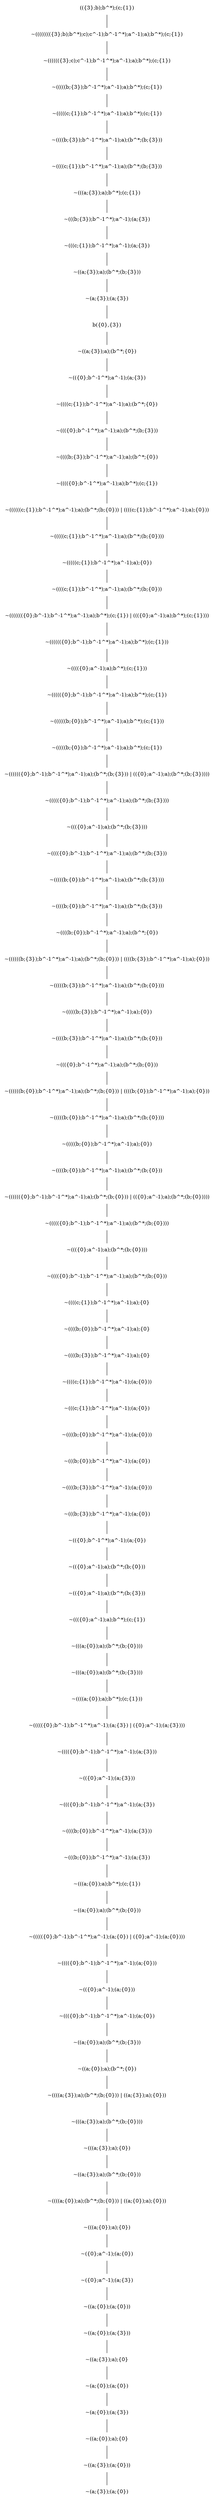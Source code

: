 graph {
node[shape="plaintext"]
N0x14a40cda0[label="(({3};b);b^*);(c;{1})"];
N0x14a40d0d0[label="~(((((((({3};b);b^*);c);c^-1);b^-1^*);a^-1);a);b^*);(c;{1})"];
N0x14a40d8a0[label="~(((((({3};c);c^-1);b^-1^*);a^-1);a);b^*);(c;{1})"];
N0x14a40df10[label="~(((((b;{3});b^-1^*);a^-1);a);b^*);(c;{1})"];
N0x14a40e490[label="~(((((c;{1});b^-1^*);a^-1);a);b^*);(c;{1})"];
N0x14a40ea90[label="~((((b;{3});b^-1^*);a^-1);a);(b^*;(b;{3}))"];
N0x14a40f0a0[label="~((((c;{1});b^-1^*);a^-1);a);(b^*;(b;{3}))"];
N0x14a40f620[label="~(((a;{3});a);b^*);(c;{1})"];
N0x14a40f990[label="~(((b;{3});b^-1^*);a^-1);(a;{3})"];
N0x14a40ea20[label="~(((c;{1});b^-1^*);a^-1);(a;{3})"];
N0x14a410210[label="~((a;{3});a);(b^*;(b;{3}))"];
N0x14a4105b0[label="~(a;{3});(a;{3})"];
N0x14a40f950[label="b({0},{3})"];
N0x14a409c20[label="~((a;{3});a);(b^*;{0})"];
N0x14a40a040[label="~(({0};b^-1^*);a^-1);(a;{3})"];
N0x14a40a6d0[label="~((((c;{1});b^-1^*);a^-1);a);(b^*;{0})"];
N0x14a40b0b0[label="~((({0};b^-1^*);a^-1);a);(b^*;(b;{3}))"];
N0x14a40b0f0[label="~((((b;{3});b^-1^*);a^-1);a);(b^*;{0})"];
N0x14a40b630[label="~(((({0};b^-1^*);a^-1);a);b^*);(c;{1})"];
N0x14a40c2a0[label="~((((((c;{1});b^-1^*);a^-1);a);(b^*;(b;{0})) | ((((c;{1});b^-1^*);a^-1);a);{0}))"];
N0x14a40c870[label="~(((((c;{1});b^-1^*);a^-1);a);(b^*;(b;{0})))"];
N0x14a411240[label="~(((((c;{1});b^-1^*);a^-1);a);{0})"];
N0x14a40b270[label="~((((c;{1});b^-1^*);a^-1);a);(b^*;(b;{0}))"];
N0x14a4117a0[label="~((((((({0};b^-1);b^-1^*);a^-1);a);b^*);(c;{1}) | ((({0};a^-1);a);b^*);(c;{1})))"];
N0x14a411df0[label="~(((((({0};b^-1);b^-1^*);a^-1);a);b^*);(c;{1}))"];
N0x14a412bc0[label="~(((({0};a^-1);a);b^*);(c;{1}))"];
N0x14a40b340[label="~((((({0};b^-1);b^-1^*);a^-1);a);b^*);(c;{1})"];
N0x14a412340[label="~((((((b;{0});b^-1^*);a^-1);a);b^*);(c;{1}))"];
N0x14a412830[label="~(((((b;{0});b^-1^*);a^-1);a);b^*);(c;{1})"];
N0x14a413c60[label="~(((((({0};b^-1);b^-1^*);a^-1);a);(b^*;(b;{3})) | (({0};a^-1);a);(b^*;(b;{3}))))"];
N0x14a414260[label="~((((({0};b^-1);b^-1^*);a^-1);a);(b^*;(b;{3})))"];
N0x14a415090[label="~((({0};a^-1);a);(b^*;(b;{3})))"];
N0x14a413090[label="~(((({0};b^-1);b^-1^*);a^-1);a);(b^*;(b;{3}))"];
N0x14a4147c0[label="~(((((b;{0});b^-1^*);a^-1);a);(b^*;(b;{3})))"];
N0x14a415980[label="~((((b;{0});b^-1^*);a^-1);a);(b^*;(b;{3}))"];
N0x14a4109a0[label="~((((b;{0});b^-1^*);a^-1);a);(b^*;{0})"];
N0x14a4166e0[label="~((((((b;{3});b^-1^*);a^-1);a);(b^*;(b;{0})) | ((((b;{3});b^-1^*);a^-1);a);{0}))"];
N0x14a416cb0[label="~(((((b;{3});b^-1^*);a^-1);a);(b^*;(b;{0})))"];
N0x14a417a70[label="~(((((b;{3});b^-1^*);a^-1);a);{0})"];
N0x14a415600[label="~((((b;{3});b^-1^*);a^-1);a);(b^*;(b;{0}))"];
N0x14a340ef0[label="~((({0};b^-1^*);a^-1);a);(b^*;(b;{0}))"];
N0x14a328e00[label="~((((((b;{0});b^-1^*);a^-1);a);(b^*;(b;{0})) | ((((b;{0});b^-1^*);a^-1);a);{0}))"];
N0x14a3293d0[label="~(((((b;{0});b^-1^*);a^-1);a);(b^*;(b;{0})))"];
N0x14a32a1e0[label="~(((((b;{0});b^-1^*);a^-1);a);{0})"];
N0x14a329ed0[label="~((((b;{0});b^-1^*);a^-1);a);(b^*;(b;{0}))"];
N0x14a32a790[label="~(((((({0};b^-1);b^-1^*);a^-1);a);(b^*;(b;{0})) | (({0};a^-1);a);(b^*;(b;{0}))))"];
N0x14a32ad90[label="~((((({0};b^-1);b^-1^*);a^-1);a);(b^*;(b;{0})))"];
N0x14a32bb50[label="~((({0};a^-1);a);(b^*;(b;{0})))"];
N0x14a329870[label="~(((({0};b^-1);b^-1^*);a^-1);a);(b^*;(b;{0}))"];
N0x14a329a00[label="~((((c;{1});b^-1^*);a^-1);a);{0}"];
N0x14a32bee0[label="~((((b;{0});b^-1^*);a^-1);a);{0}"];
N0x14a32c300[label="~((((b;{3});b^-1^*);a^-1);a);{0}"];
N0x14a32bf20[label="~((((c;{1});b^-1^*);a^-1);(a;{0}))"];
N0x14a32cb50[label="~(((c;{1});b^-1^*);a^-1);(a;{0})"];
N0x14a32c770[label="~((((b;{0});b^-1^*);a^-1);(a;{0}))"];
N0x14a32d390[label="~(((b;{0});b^-1^*);a^-1);(a;{0})"];
N0x14a32cfb0[label="~((((b;{3});b^-1^*);a^-1);(a;{0}))"];
N0x14a32dbd0[label="~(((b;{3});b^-1^*);a^-1);(a;{0})"];
N0x14a32d970[label="~(({0};b^-1^*);a^-1);(a;{0})"];
N0x14a32e300[label="~(({0};a^-1);a);(b^*;(b;{0}))"];
N0x14a32e6e0[label="~(({0};a^-1);a);(b^*;(b;{3}))"];
N0x14a32eb00[label="~((({0};a^-1);a);b^*);(c;{1})"];
N0x14a32e760[label="~(((a;{0});a);(b^*;(b;{0})))"];
N0x14a32eea0[label="~(((a;{0});a);(b^*;(b;{3})))"];
N0x14a32f240[label="~((((a;{0});a);b^*);(c;{1}))"];
N0x14a32fc40[label="~((((({0};b^-1);b^-1^*);a^-1);(a;{3}) | ({0};a^-1);(a;{3})))"];
N0x14a3300e0[label="~(((({0};b^-1);b^-1^*);a^-1);(a;{3}))"];
N0x14a330b40[label="~(({0};a^-1);(a;{3}))"];
N0x14a522d70[label="~((({0};b^-1);b^-1^*);a^-1);(a;{3})"];
N0x14a523dc0[label="~((((b;{0});b^-1^*);a^-1);(a;{3}))"];
N0x14a524a70[label="~(((b;{0});b^-1^*);a^-1);(a;{3})"];
N0x14a524d30[label="~(((a;{0});a);b^*);(c;{1})"];
N0x14a5250d0[label="~((a;{0});a);(b^*;(b;{0}))"];
N0x14a525710[label="~((((({0};b^-1);b^-1^*);a^-1);(a;{0}) | ({0};a^-1);(a;{0})))"];
N0x14a525bb0[label="~(((({0};b^-1);b^-1^*);a^-1);(a;{0}))"];
N0x14a5265c0[label="~(({0};a^-1);(a;{0}))"];
N0x14a524f50[label="~((({0};b^-1);b^-1^*);a^-1);(a;{0})"];
N0x14a526760[label="~((a;{0});a);(b^*;(b;{3}))"];
N0x14a5262e0[label="~((a;{0});a);(b^*;{0})"];
N0x14a526ee0[label="~((((a;{3});a);(b^*;(b;{0})) | ((a;{3});a);{0}))"];
N0x14a527310[label="~(((a;{3});a);(b^*;(b;{0})))"];
N0x14a527b40[label="~(((a;{3});a);{0})"];
N0x14a526360[label="~((a;{3});a);(b^*;(b;{0}))"];
N0x14a527c50[label="~((((a;{0});a);(b^*;(b;{0})) | ((a;{0});a);{0}))"];
N0x14a527d70[label="~(((a;{0});a);{0})"];
N0x14a528040[label="~({0};a^-1);(a;{0})"];
N0x14a5282c0[label="~({0};a^-1);(a;{3})"];
N0x148f60dd0[label="~((a;{0});(a;{0}))"];
N0x148f60ef0[label="~((a;{0});(a;{3}))"];
N0x148f61380[label="~((a;{3});a);{0}"];
N0x148f615c0[label="~(a;{0});(a;{0})"];
N0x148f61800[label="~(a;{0});(a;{3})"];
N0x148f61a40[label="~((a;{0});a);{0}"];
N0x148f61a80[label="~((a;{3});(a;{0}))"];
N0x148f61f10[label="~(a;{3});(a;{0})"];
N0x148f61a80 -- N0x148f61f10;
N0x148f61a40 -- N0x148f61a80;
N0x148f61800 -- N0x148f61a40;
N0x148f615c0 -- N0x148f61800;
N0x148f61380 -- N0x148f615c0;
N0x148f60ef0 -- N0x148f61380;
N0x148f60dd0 -- N0x148f60ef0;
N0x14a5282c0 -- N0x148f60dd0;
N0x14a528040 -- N0x14a5282c0;
N0x14a527d70 -- N0x14a528040;
N0x14a527c50 -- N0x14a527d70;
N0x14a526360 -- N0x14a527c50;
N0x14a527b40 -- N0x14a526360;
N0x14a527310 -- N0x14a527b40;
N0x14a526ee0 -- N0x14a527310;
N0x14a5262e0 -- N0x14a526ee0;
N0x14a526760 -- N0x14a5262e0;
N0x14a524f50 -- N0x14a526760;
N0x14a5265c0 -- N0x14a524f50;
N0x14a525bb0 -- N0x14a5265c0;
N0x14a525710 -- N0x14a525bb0;
N0x14a5250d0 -- N0x14a525710;
N0x14a524d30 -- N0x14a5250d0;
N0x14a524a70 -- N0x14a524d30;
N0x14a523dc0 -- N0x14a524a70;
N0x14a522d70 -- N0x14a523dc0;
N0x14a330b40 -- N0x14a522d70;
N0x14a3300e0 -- N0x14a330b40;
N0x14a32fc40 -- N0x14a3300e0;
N0x14a32f240 -- N0x14a32fc40;
N0x14a32eea0 -- N0x14a32f240;
N0x14a32e760 -- N0x14a32eea0;
N0x14a32eb00 -- N0x14a32e760;
N0x14a32e6e0 -- N0x14a32eb00;
N0x14a32e300 -- N0x14a32e6e0;
N0x14a32d970 -- N0x14a32e300;
N0x14a32dbd0 -- N0x14a32d970;
N0x14a32cfb0 -- N0x14a32dbd0;
N0x14a32d390 -- N0x14a32cfb0;
N0x14a32c770 -- N0x14a32d390;
N0x14a32cb50 -- N0x14a32c770;
N0x14a32bf20 -- N0x14a32cb50;
N0x14a32c300 -- N0x14a32bf20;
N0x14a32bee0 -- N0x14a32c300;
N0x14a329a00 -- N0x14a32bee0;
N0x14a329870 -- N0x14a329a00;
N0x14a32bb50 -- N0x14a329870;
N0x14a32ad90 -- N0x14a32bb50;
N0x14a32a790 -- N0x14a32ad90;
N0x14a329ed0 -- N0x14a32a790;
N0x14a32a1e0 -- N0x14a329ed0;
N0x14a3293d0 -- N0x14a32a1e0;
N0x14a328e00 -- N0x14a3293d0;
N0x14a340ef0 -- N0x14a328e00;
N0x14a415600 -- N0x14a340ef0;
N0x14a417a70 -- N0x14a415600;
N0x14a416cb0 -- N0x14a417a70;
N0x14a4166e0 -- N0x14a416cb0;
N0x14a4109a0 -- N0x14a4166e0;
N0x14a415980 -- N0x14a4109a0;
N0x14a4147c0 -- N0x14a415980;
N0x14a413090 -- N0x14a4147c0;
N0x14a415090 -- N0x14a413090;
N0x14a414260 -- N0x14a415090;
N0x14a413c60 -- N0x14a414260;
N0x14a412830 -- N0x14a413c60;
N0x14a412340 -- N0x14a412830;
N0x14a40b340 -- N0x14a412340;
N0x14a412bc0 -- N0x14a40b340;
N0x14a411df0 -- N0x14a412bc0;
N0x14a4117a0 -- N0x14a411df0;
N0x14a40b270 -- N0x14a4117a0;
N0x14a411240 -- N0x14a40b270;
N0x14a40c870 -- N0x14a411240;
N0x14a40c2a0 -- N0x14a40c870;
N0x14a40b630 -- N0x14a40c2a0;
N0x14a40b0f0 -- N0x14a40b630;
N0x14a40b0b0 -- N0x14a40b0f0;
N0x14a40a6d0 -- N0x14a40b0b0;
N0x14a40a040 -- N0x14a40a6d0;
N0x14a409c20 -- N0x14a40a040;
N0x14a40f950 -- N0x14a409c20;
N0x14a4105b0 -- N0x14a40f950;
N0x14a410210 -- N0x14a4105b0;
N0x14a40ea20 -- N0x14a410210;
N0x14a40f990 -- N0x14a40ea20;
N0x14a40f620 -- N0x14a40f990;
N0x14a40f0a0 -- N0x14a40f620;
N0x14a40ea90 -- N0x14a40f0a0;
N0x14a40e490 -- N0x14a40ea90;
N0x14a40df10 -- N0x14a40e490;
N0x14a40d8a0 -- N0x14a40df10;
N0x14a40d0d0 -- N0x14a40d8a0;
N0x14a40cda0 -- N0x14a40d0d0;
}
